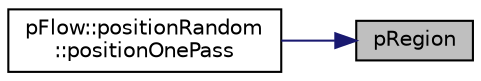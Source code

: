 digraph "pRegion"
{
 // LATEX_PDF_SIZE
  edge [fontname="Helvetica",fontsize="10",labelfontname="Helvetica",labelfontsize="10"];
  node [fontname="Helvetica",fontsize="10",shape=record];
  rankdir="RL";
  Node1 [label="pRegion",height=0.2,width=0.4,color="black", fillcolor="grey75", style="filled", fontcolor="black",tooltip=" "];
  Node1 -> Node2 [dir="back",color="midnightblue",fontsize="10",style="solid",fontname="Helvetica"];
  Node2 [label="pFlow::positionRandom\l::positionOnePass",height=0.2,width=0.4,color="black", fillcolor="white", style="filled",URL="$classpFlow_1_1positionRandom.html#a07f81872499e984c238978e487d6045c",tooltip=" "];
}
